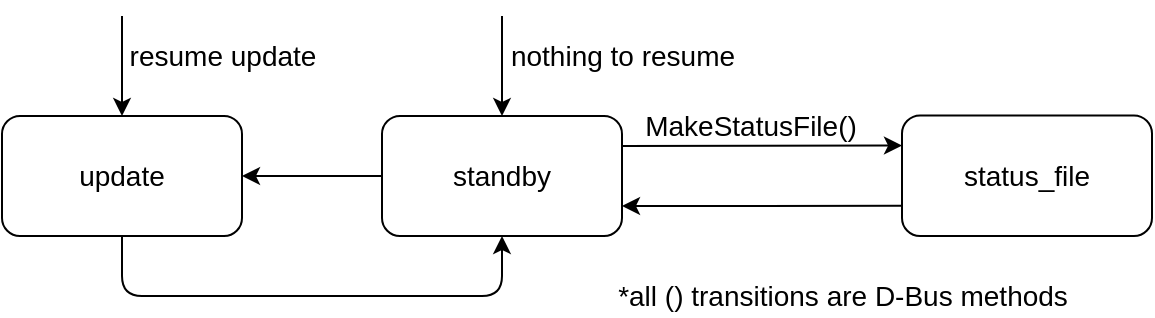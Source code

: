<mxfile version="14.1.8" type="device"><diagram id="T0sJdWrKB38WB5-cGVn7" name="Page-1"><mxGraphModel dx="1069" dy="392" grid="1" gridSize="10" guides="1" tooltips="1" connect="1" arrows="1" fold="1" page="0" pageScale="1" pageWidth="850" pageHeight="1100" math="0" shadow="0"><root><mxCell id="0"/><mxCell id="1" parent="0"/><mxCell id="1YGqt5mnrBmNRkJeA3JE-14" value="&lt;font style=&quot;font-size: 14px;&quot;&gt;*all () transitions are D-Bus methods&lt;/font&gt;" style="text;html=1;align=center;verticalAlign=middle;resizable=0;points=[];autosize=1;fontSize=14;" parent="1" vertex="1"><mxGeometry x="170" y="430" width="240" height="20" as="geometry"/></mxCell><mxCell id="mCW2rkmswhp3N0mTj7F1-2" value="status_file" style="rounded=1;whiteSpace=wrap;html=1;fontSize=14;" vertex="1" parent="1"><mxGeometry x="320" y="349.72" width="125" height="60.28" as="geometry"/></mxCell><mxCell id="mCW2rkmswhp3N0mTj7F1-3" value="" style="endArrow=classic;html=1;entryX=0;entryY=0.25;entryDx=0;entryDy=0;exitX=1;exitY=0.25;exitDx=0;exitDy=0;fontSize=14;" edge="1" parent="1" source="mCW2rkmswhp3N0mTj7F1-6" target="mCW2rkmswhp3N0mTj7F1-2"><mxGeometry width="50" height="50" relative="1" as="geometry"><mxPoint x="-40" y="300" as="sourcePoint"/><mxPoint x="10" y="250" as="targetPoint"/></mxGeometry></mxCell><mxCell id="mCW2rkmswhp3N0mTj7F1-5" value="MakeStatusFile()" style="edgeLabel;html=1;align=center;verticalAlign=middle;resizable=0;points=[];fontSize=14;" vertex="1" connectable="0" parent="mCW2rkmswhp3N0mTj7F1-3"><mxGeometry x="-0.594" y="1" relative="1" as="geometry"><mxPoint x="35.71" y="-9.02" as="offset"/></mxGeometry></mxCell><mxCell id="mCW2rkmswhp3N0mTj7F1-4" value="" style="endArrow=classic;html=1;entryX=1;entryY=0.75;entryDx=0;entryDy=0;exitX=0;exitY=0.75;exitDx=0;exitDy=0;fontSize=14;" edge="1" parent="1" source="mCW2rkmswhp3N0mTj7F1-2" target="mCW2rkmswhp3N0mTj7F1-6"><mxGeometry width="50" height="50" relative="1" as="geometry"><mxPoint x="-40" y="300" as="sourcePoint"/><mxPoint x="10" y="250" as="targetPoint"/></mxGeometry></mxCell><mxCell id="mCW2rkmswhp3N0mTj7F1-8" value="" style="edgeStyle=orthogonalEdgeStyle;rounded=0;orthogonalLoop=1;jettySize=auto;html=1;fontSize=14;" edge="1" parent="1" source="mCW2rkmswhp3N0mTj7F1-6" target="mCW2rkmswhp3N0mTj7F1-7"><mxGeometry relative="1" as="geometry"/></mxCell><mxCell id="mCW2rkmswhp3N0mTj7F1-6" value="standby" style="rounded=1;whiteSpace=wrap;html=1;fontSize=14;" vertex="1" parent="1"><mxGeometry x="60" y="350" width="120" height="60" as="geometry"/></mxCell><mxCell id="mCW2rkmswhp3N0mTj7F1-7" value="update" style="rounded=1;whiteSpace=wrap;html=1;fontSize=14;" vertex="1" parent="1"><mxGeometry x="-130" y="350" width="120" height="60" as="geometry"/></mxCell><mxCell id="mCW2rkmswhp3N0mTj7F1-9" value="" style="endArrow=classic;html=1;fontSize=14;exitX=0.5;exitY=1;exitDx=0;exitDy=0;entryX=0.5;entryY=1;entryDx=0;entryDy=0;" edge="1" parent="1" source="mCW2rkmswhp3N0mTj7F1-7" target="mCW2rkmswhp3N0mTj7F1-6"><mxGeometry width="50" height="50" relative="1" as="geometry"><mxPoint x="20" y="345" as="sourcePoint"/><mxPoint x="70" y="295" as="targetPoint"/><Array as="points"><mxPoint x="-70" y="440"/><mxPoint x="120" y="440"/></Array></mxGeometry></mxCell><mxCell id="mCW2rkmswhp3N0mTj7F1-10" value="" style="endArrow=classic;html=1;fontSize=14;entryX=0.5;entryY=0;entryDx=0;entryDy=0;" edge="1" parent="1" target="mCW2rkmswhp3N0mTj7F1-7"><mxGeometry width="50" height="50" relative="1" as="geometry"><mxPoint x="-70" y="300" as="sourcePoint"/><mxPoint x="220" y="240" as="targetPoint"/></mxGeometry></mxCell><mxCell id="mCW2rkmswhp3N0mTj7F1-11" value="resume update" style="edgeLabel;html=1;align=center;verticalAlign=middle;resizable=0;points=[];fontSize=14;" vertex="1" connectable="0" parent="mCW2rkmswhp3N0mTj7F1-10"><mxGeometry x="-0.529" y="-2" relative="1" as="geometry"><mxPoint x="52" y="8.1" as="offset"/></mxGeometry></mxCell><mxCell id="mCW2rkmswhp3N0mTj7F1-12" value="" style="endArrow=classic;html=1;fontSize=14;entryX=0.5;entryY=0;entryDx=0;entryDy=0;" edge="1" parent="1" target="mCW2rkmswhp3N0mTj7F1-6"><mxGeometry width="50" height="50" relative="1" as="geometry"><mxPoint x="120" y="300" as="sourcePoint"/><mxPoint x="220" y="310" as="targetPoint"/></mxGeometry></mxCell><mxCell id="mCW2rkmswhp3N0mTj7F1-13" value="nothing to resume" style="edgeLabel;html=1;align=center;verticalAlign=middle;resizable=0;points=[];fontSize=14;" vertex="1" connectable="0" parent="mCW2rkmswhp3N0mTj7F1-12"><mxGeometry x="-0.699" relative="1" as="geometry"><mxPoint x="60" y="12.38" as="offset"/></mxGeometry></mxCell></root></mxGraphModel></diagram></mxfile>